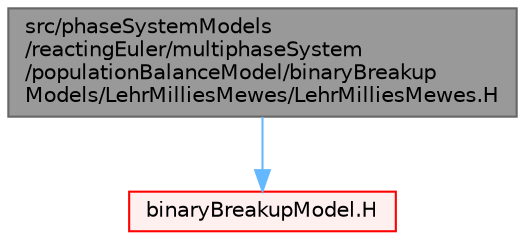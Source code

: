 digraph "src/phaseSystemModels/reactingEuler/multiphaseSystem/populationBalanceModel/binaryBreakupModels/LehrMilliesMewes/LehrMilliesMewes.H"
{
 // LATEX_PDF_SIZE
  bgcolor="transparent";
  edge [fontname=Helvetica,fontsize=10,labelfontname=Helvetica,labelfontsize=10];
  node [fontname=Helvetica,fontsize=10,shape=box,height=0.2,width=0.4];
  Node1 [id="Node000001",label="src/phaseSystemModels\l/reactingEuler/multiphaseSystem\l/populationBalanceModel/binaryBreakup\lModels/LehrMilliesMewes/LehrMilliesMewes.H",height=0.2,width=0.4,color="gray40", fillcolor="grey60", style="filled", fontcolor="black",tooltip=" "];
  Node1 -> Node2 [id="edge1_Node000001_Node000002",color="steelblue1",style="solid",tooltip=" "];
  Node2 [id="Node000002",label="binaryBreakupModel.H",height=0.2,width=0.4,color="red", fillcolor="#FFF0F0", style="filled",URL="$binaryBreakupModel_8H.html",tooltip=" "];
}
